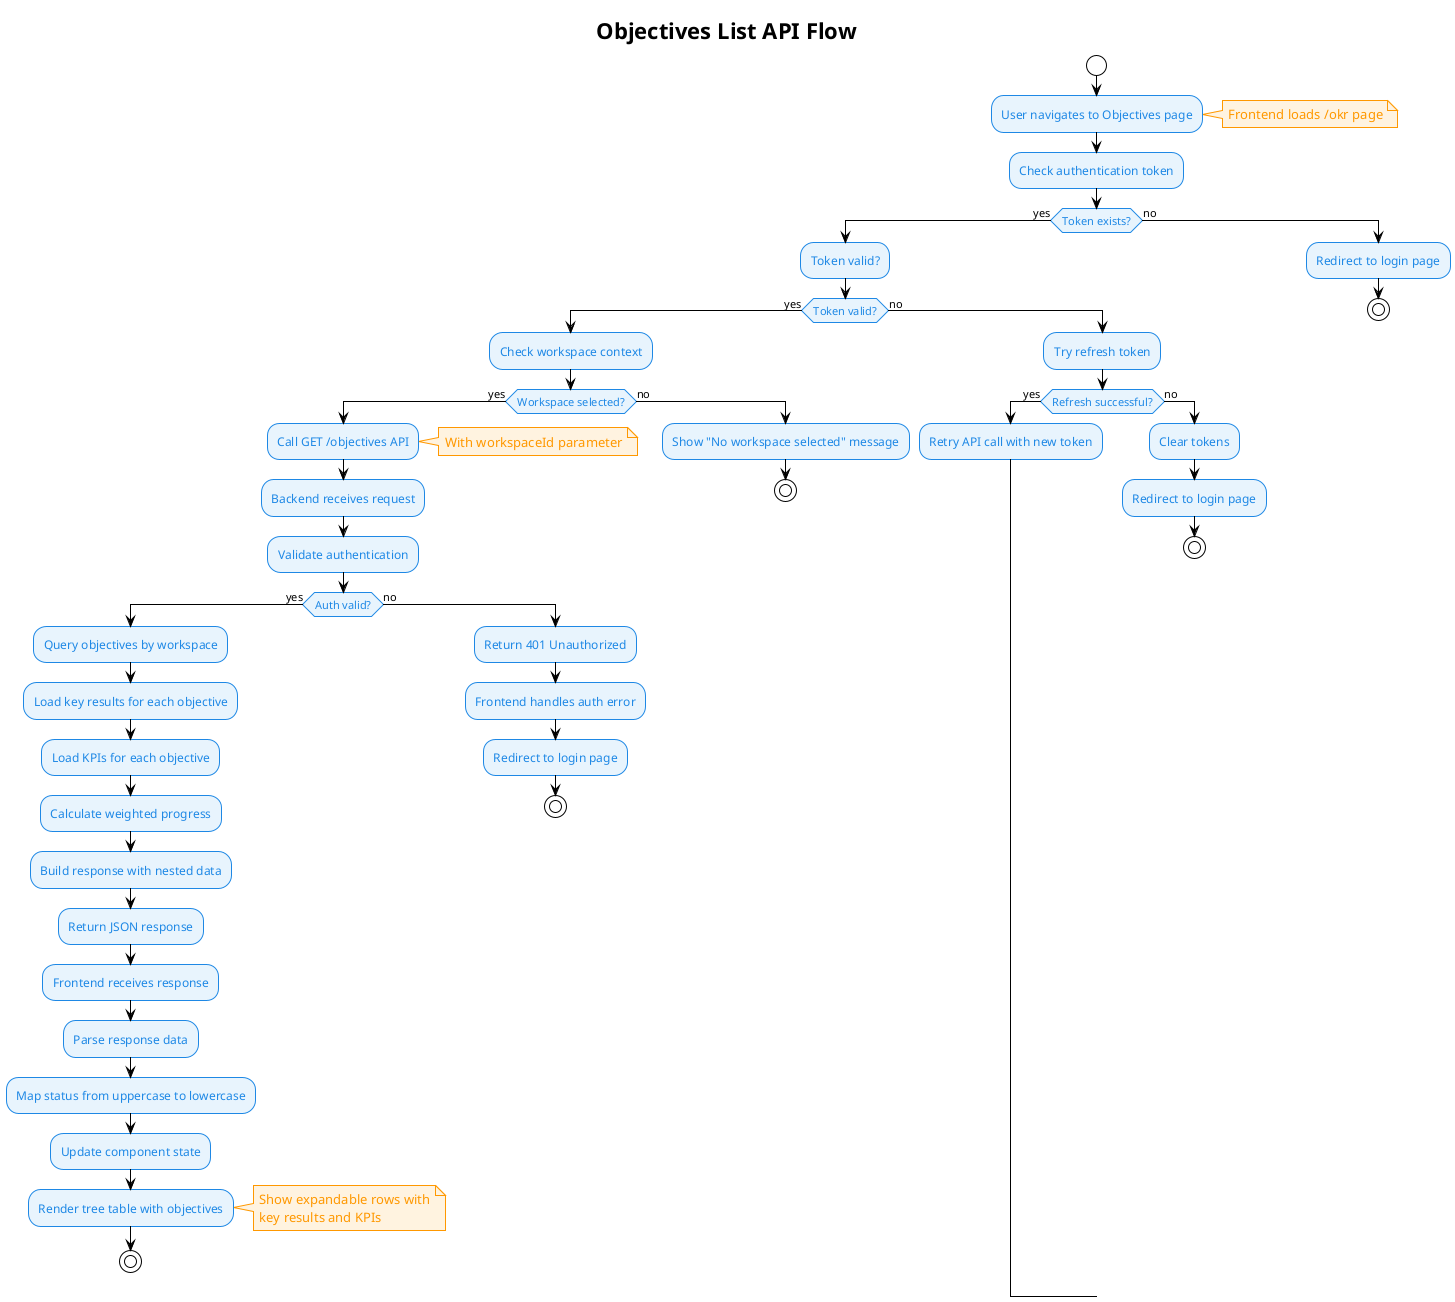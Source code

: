@startuml objectives-list-flow
!theme plain
skinparam backgroundColor #FFFFFF
skinparam activity {
  BackgroundColor #E8F4FD
  BorderColor #1E88E5
  FontColor #1E88E5
}
skinparam note {
  BackgroundColor #FFF3E0
  BorderColor #FF9800
  FontColor #FF9800
}

title Objectives List API Flow

start

:User navigates to Objectives page;
note right: Frontend loads /okr page

:Check authentication token;
if (Token exists?) then (yes)
  :Token valid?;
  if (Token valid?) then (yes)
    :Check workspace context;
    if (Workspace selected?) then (yes)
      :Call GET /objectives API;
      note right: With workspaceId parameter
      
      :Backend receives request;
      :Validate authentication;
      if (Auth valid?) then (yes)
        :Query objectives by workspace;
        :Load key results for each objective;
        :Load KPIs for each objective;
        :Calculate weighted progress;
        :Build response with nested data;
        :Return JSON response;
        
        :Frontend receives response;
        :Parse response data;
        :Map status from uppercase to lowercase;
        :Update component state;
        :Render tree table with objectives;
        note right: Show expandable rows with\nkey results and KPIs
        
        stop
      else (no)
        :Return 401 Unauthorized;
        :Frontend handles auth error;
        :Redirect to login page;
        stop
      endif
    else (no)
      :Show "No workspace selected" message;
      stop
    endif
  else (no)
    :Try refresh token;
    if (Refresh successful?) then (yes)
      :Retry API call with new token;
    else (no)
      :Clear tokens;
      :Redirect to login page;
      stop
    endif
  endif
else (no)
  :Redirect to login page;
  stop
endif

@enduml
